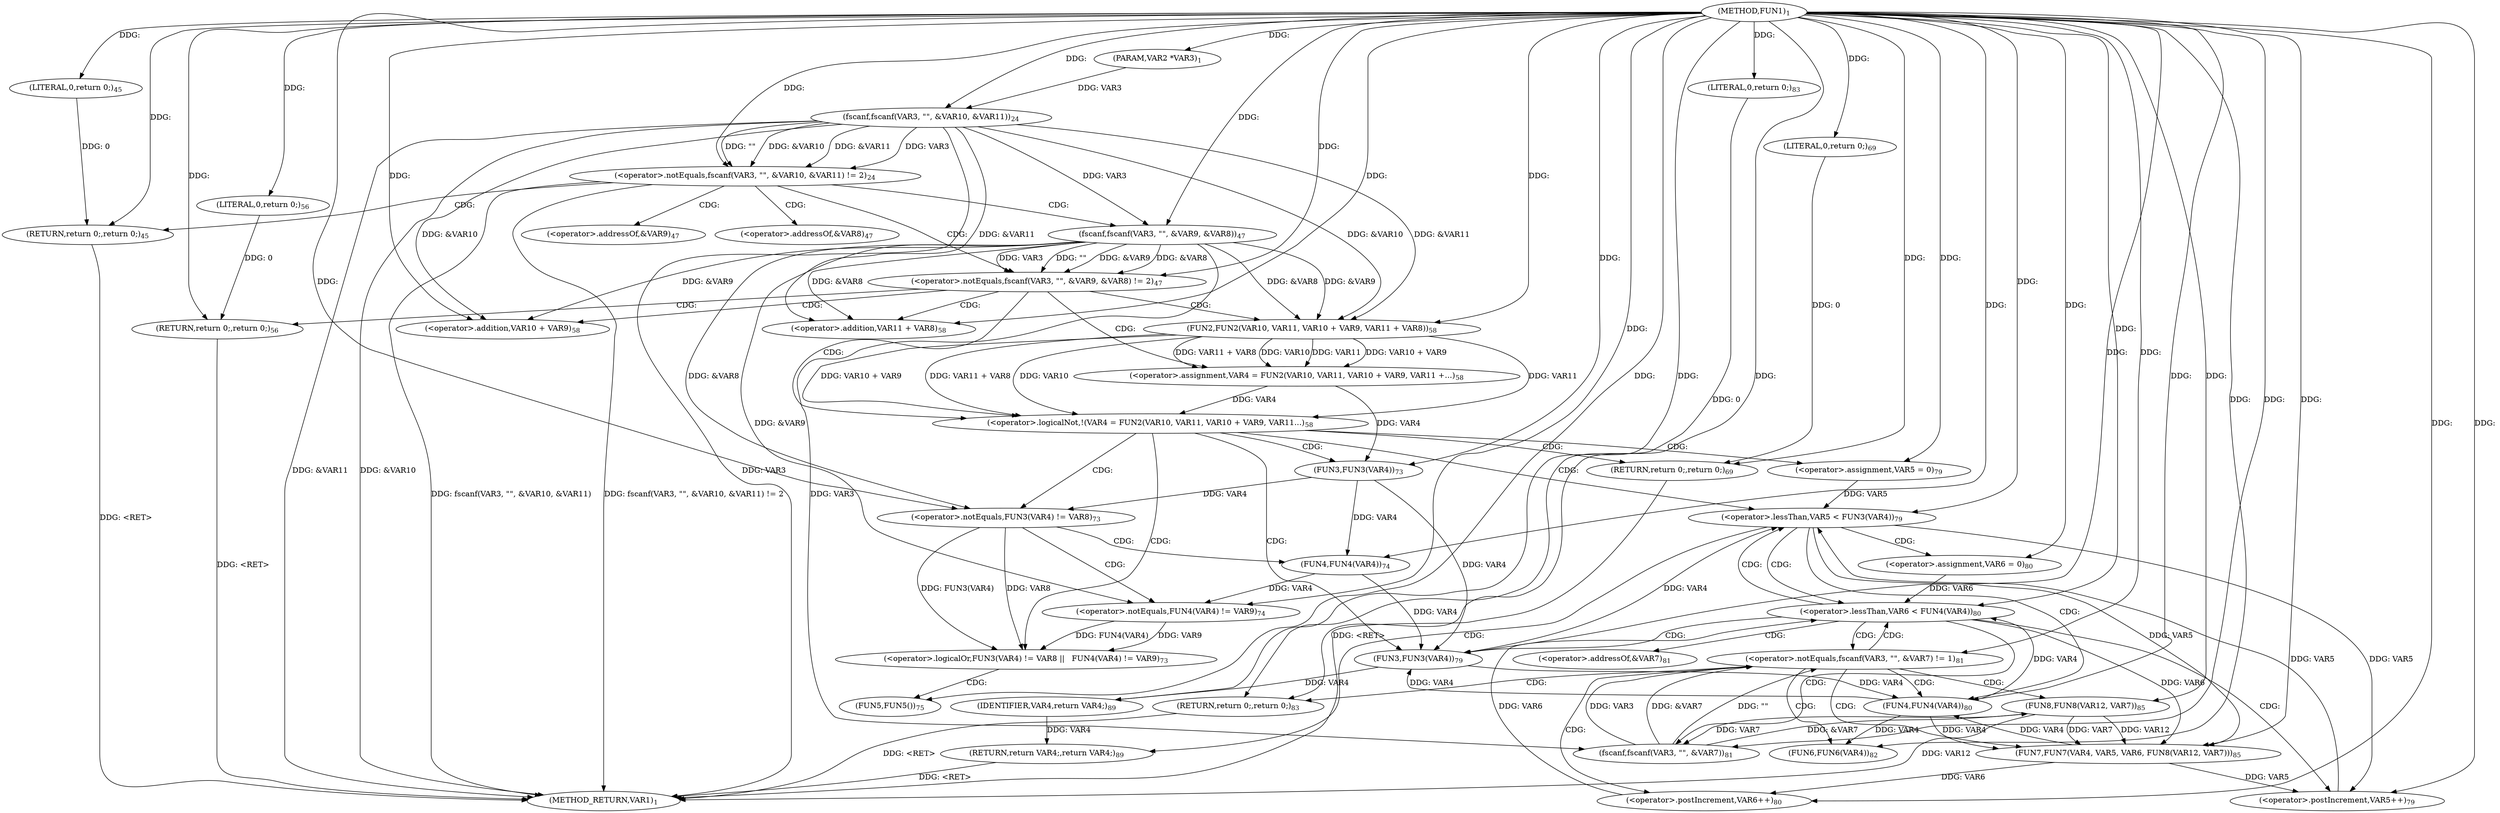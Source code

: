 digraph "FUN1" {  
"8" [label = <(METHOD,FUN1)<SUB>1</SUB>> ]
"119" [label = <(METHOD_RETURN,VAR1)<SUB>1</SUB>> ]
"9" [label = <(PARAM,VAR2 *VAR3)<SUB>1</SUB>> ]
"117" [label = <(RETURN,return VAR4;,return VAR4;)<SUB>89</SUB>> ]
"20" [label = <(&lt;operator&gt;.notEquals,fscanf(VAR3, &quot;&quot;, &amp;VAR10, &amp;VAR11) != 2)<SUB>24</SUB>> ]
"33" [label = <(&lt;operator&gt;.notEquals,fscanf(VAR3, &quot;&quot;, &amp;VAR9, &amp;VAR8) != 2)<SUB>47</SUB>> ]
"46" [label = <(&lt;operator&gt;.logicalNot,!(VAR4 = FUN2(VAR10, VAR11, VAR10 + VAR9, VAR11...)<SUB>58</SUB>> ]
"62" [label = <(&lt;operator&gt;.logicalOr,FUN3(VAR4) != VAR8 ||
 	  FUN4(VAR4) != VAR9)<SUB>73</SUB>> ]
"78" [label = <(&lt;operator&gt;.lessThan,VAR5 &lt; FUN3(VAR4))<SUB>79</SUB>> ]
"82" [label = <(&lt;operator&gt;.postIncrement,VAR5++)<SUB>79</SUB>> ]
"118" [label = <(IDENTIFIER,VAR4,return VAR4;)<SUB>89</SUB>> ]
"30" [label = <(RETURN,return 0;,return 0;)<SUB>45</SUB>> ]
"43" [label = <(RETURN,return 0;,return 0;)<SUB>56</SUB>> ]
"59" [label = <(RETURN,return 0;,return 0;)<SUB>69</SUB>> ]
"72" [label = <(FUN5,FUN5())<SUB>75</SUB>> ]
"75" [label = <(&lt;operator&gt;.assignment,VAR5 = 0)<SUB>79</SUB>> ]
"21" [label = <(fscanf,fscanf(VAR3, &quot;&quot;, &amp;VAR10, &amp;VAR11))<SUB>24</SUB>> ]
"31" [label = <(LITERAL,0,return 0;)<SUB>45</SUB>> ]
"34" [label = <(fscanf,fscanf(VAR3, &quot;&quot;, &amp;VAR9, &amp;VAR8))<SUB>47</SUB>> ]
"44" [label = <(LITERAL,0,return 0;)<SUB>56</SUB>> ]
"47" [label = <(&lt;operator&gt;.assignment,VAR4 = FUN2(VAR10, VAR11, VAR10 + VAR9, VAR11 +...)<SUB>58</SUB>> ]
"60" [label = <(LITERAL,0,return 0;)<SUB>69</SUB>> ]
"63" [label = <(&lt;operator&gt;.notEquals,FUN3(VAR4) != VAR8)<SUB>73</SUB>> ]
"67" [label = <(&lt;operator&gt;.notEquals,FUN4(VAR4) != VAR9)<SUB>74</SUB>> ]
"80" [label = <(FUN3,FUN3(VAR4))<SUB>79</SUB>> ]
"90" [label = <(&lt;operator&gt;.lessThan,VAR6 &lt; FUN4(VAR4))<SUB>80</SUB>> ]
"94" [label = <(&lt;operator&gt;.postIncrement,VAR6++)<SUB>80</SUB>> ]
"49" [label = <(FUN2,FUN2(VAR10, VAR11, VAR10 + VAR9, VAR11 + VAR8))<SUB>58</SUB>> ]
"64" [label = <(FUN3,FUN3(VAR4))<SUB>73</SUB>> ]
"68" [label = <(FUN4,FUN4(VAR4))<SUB>74</SUB>> ]
"87" [label = <(&lt;operator&gt;.assignment,VAR6 = 0)<SUB>80</SUB>> ]
"110" [label = <(FUN7,FUN7(VAR4, VAR5, VAR6, FUN8(VAR12, VAR7)))<SUB>85</SUB>> ]
"52" [label = <(&lt;operator&gt;.addition,VAR10 + VAR9)<SUB>58</SUB>> ]
"55" [label = <(&lt;operator&gt;.addition,VAR11 + VAR8)<SUB>58</SUB>> ]
"92" [label = <(FUN4,FUN4(VAR4))<SUB>80</SUB>> ]
"98" [label = <(&lt;operator&gt;.notEquals,fscanf(VAR3, &quot;&quot;, &amp;VAR7) != 1)<SUB>81</SUB>> ]
"106" [label = <(FUN6,FUN6(VAR4))<SUB>82</SUB>> ]
"108" [label = <(RETURN,return 0;,return 0;)<SUB>83</SUB>> ]
"114" [label = <(FUN8,FUN8(VAR12, VAR7))<SUB>85</SUB>> ]
"99" [label = <(fscanf,fscanf(VAR3, &quot;&quot;, &amp;VAR7))<SUB>81</SUB>> ]
"109" [label = <(LITERAL,0,return 0;)<SUB>83</SUB>> ]
"37" [label = <(&lt;operator&gt;.addressOf,&amp;VAR9)<SUB>47</SUB>> ]
"39" [label = <(&lt;operator&gt;.addressOf,&amp;VAR8)<SUB>47</SUB>> ]
"102" [label = <(&lt;operator&gt;.addressOf,&amp;VAR7)<SUB>81</SUB>> ]
  "117" -> "119"  [ label = "DDG: &lt;RET&gt;"] 
  "108" -> "119"  [ label = "DDG: &lt;RET&gt;"] 
  "59" -> "119"  [ label = "DDG: &lt;RET&gt;"] 
  "43" -> "119"  [ label = "DDG: &lt;RET&gt;"] 
  "30" -> "119"  [ label = "DDG: &lt;RET&gt;"] 
  "21" -> "119"  [ label = "DDG: VAR3"] 
  "21" -> "119"  [ label = "DDG: &amp;VAR10"] 
  "21" -> "119"  [ label = "DDG: &amp;VAR11"] 
  "20" -> "119"  [ label = "DDG: fscanf(VAR3, &quot;&quot;, &amp;VAR10, &amp;VAR11)"] 
  "20" -> "119"  [ label = "DDG: fscanf(VAR3, &quot;&quot;, &amp;VAR10, &amp;VAR11) != 2"] 
  "114" -> "119"  [ label = "DDG: VAR12"] 
  "8" -> "9"  [ label = "DDG: "] 
  "118" -> "117"  [ label = "DDG: VAR4"] 
  "80" -> "118"  [ label = "DDG: VAR4"] 
  "8" -> "118"  [ label = "DDG: "] 
  "21" -> "20"  [ label = "DDG: VAR3"] 
  "21" -> "20"  [ label = "DDG: &quot;&quot;"] 
  "21" -> "20"  [ label = "DDG: &amp;VAR10"] 
  "21" -> "20"  [ label = "DDG: &amp;VAR11"] 
  "8" -> "20"  [ label = "DDG: "] 
  "31" -> "30"  [ label = "DDG: 0"] 
  "8" -> "30"  [ label = "DDG: "] 
  "34" -> "33"  [ label = "DDG: VAR3"] 
  "34" -> "33"  [ label = "DDG: &quot;&quot;"] 
  "34" -> "33"  [ label = "DDG: &amp;VAR9"] 
  "34" -> "33"  [ label = "DDG: &amp;VAR8"] 
  "8" -> "33"  [ label = "DDG: "] 
  "44" -> "43"  [ label = "DDG: 0"] 
  "8" -> "43"  [ label = "DDG: "] 
  "47" -> "46"  [ label = "DDG: VAR4"] 
  "49" -> "46"  [ label = "DDG: VAR10"] 
  "49" -> "46"  [ label = "DDG: VAR11"] 
  "49" -> "46"  [ label = "DDG: VAR10 + VAR9"] 
  "49" -> "46"  [ label = "DDG: VAR11 + VAR8"] 
  "60" -> "59"  [ label = "DDG: 0"] 
  "8" -> "59"  [ label = "DDG: "] 
  "63" -> "62"  [ label = "DDG: FUN3(VAR4)"] 
  "63" -> "62"  [ label = "DDG: VAR8"] 
  "67" -> "62"  [ label = "DDG: FUN4(VAR4)"] 
  "67" -> "62"  [ label = "DDG: VAR9"] 
  "8" -> "72"  [ label = "DDG: "] 
  "8" -> "75"  [ label = "DDG: "] 
  "75" -> "78"  [ label = "DDG: VAR5"] 
  "82" -> "78"  [ label = "DDG: VAR5"] 
  "8" -> "78"  [ label = "DDG: "] 
  "80" -> "78"  [ label = "DDG: VAR4"] 
  "78" -> "82"  [ label = "DDG: VAR5"] 
  "110" -> "82"  [ label = "DDG: VAR5"] 
  "8" -> "82"  [ label = "DDG: "] 
  "9" -> "21"  [ label = "DDG: VAR3"] 
  "8" -> "21"  [ label = "DDG: "] 
  "8" -> "31"  [ label = "DDG: "] 
  "21" -> "34"  [ label = "DDG: VAR3"] 
  "8" -> "34"  [ label = "DDG: "] 
  "8" -> "44"  [ label = "DDG: "] 
  "49" -> "47"  [ label = "DDG: VAR10"] 
  "49" -> "47"  [ label = "DDG: VAR11"] 
  "49" -> "47"  [ label = "DDG: VAR10 + VAR9"] 
  "49" -> "47"  [ label = "DDG: VAR11 + VAR8"] 
  "8" -> "60"  [ label = "DDG: "] 
  "64" -> "63"  [ label = "DDG: VAR4"] 
  "34" -> "63"  [ label = "DDG: &amp;VAR8"] 
  "8" -> "63"  [ label = "DDG: "] 
  "68" -> "67"  [ label = "DDG: VAR4"] 
  "34" -> "67"  [ label = "DDG: &amp;VAR9"] 
  "8" -> "67"  [ label = "DDG: "] 
  "64" -> "80"  [ label = "DDG: VAR4"] 
  "68" -> "80"  [ label = "DDG: VAR4"] 
  "92" -> "80"  [ label = "DDG: VAR4"] 
  "8" -> "80"  [ label = "DDG: "] 
  "21" -> "49"  [ label = "DDG: &amp;VAR10"] 
  "8" -> "49"  [ label = "DDG: "] 
  "21" -> "49"  [ label = "DDG: &amp;VAR11"] 
  "34" -> "49"  [ label = "DDG: &amp;VAR9"] 
  "34" -> "49"  [ label = "DDG: &amp;VAR8"] 
  "47" -> "64"  [ label = "DDG: VAR4"] 
  "8" -> "64"  [ label = "DDG: "] 
  "64" -> "68"  [ label = "DDG: VAR4"] 
  "8" -> "68"  [ label = "DDG: "] 
  "8" -> "87"  [ label = "DDG: "] 
  "87" -> "90"  [ label = "DDG: VAR6"] 
  "94" -> "90"  [ label = "DDG: VAR6"] 
  "8" -> "90"  [ label = "DDG: "] 
  "92" -> "90"  [ label = "DDG: VAR4"] 
  "110" -> "94"  [ label = "DDG: VAR6"] 
  "8" -> "94"  [ label = "DDG: "] 
  "21" -> "52"  [ label = "DDG: &amp;VAR10"] 
  "8" -> "52"  [ label = "DDG: "] 
  "34" -> "52"  [ label = "DDG: &amp;VAR9"] 
  "21" -> "55"  [ label = "DDG: &amp;VAR11"] 
  "8" -> "55"  [ label = "DDG: "] 
  "34" -> "55"  [ label = "DDG: &amp;VAR8"] 
  "80" -> "92"  [ label = "DDG: VAR4"] 
  "110" -> "92"  [ label = "DDG: VAR4"] 
  "8" -> "92"  [ label = "DDG: "] 
  "92" -> "110"  [ label = "DDG: VAR4"] 
  "8" -> "110"  [ label = "DDG: "] 
  "78" -> "110"  [ label = "DDG: VAR5"] 
  "90" -> "110"  [ label = "DDG: VAR6"] 
  "114" -> "110"  [ label = "DDG: VAR12"] 
  "114" -> "110"  [ label = "DDG: VAR7"] 
  "99" -> "98"  [ label = "DDG: VAR3"] 
  "99" -> "98"  [ label = "DDG: &quot;&quot;"] 
  "99" -> "98"  [ label = "DDG: &amp;VAR7"] 
  "8" -> "98"  [ label = "DDG: "] 
  "109" -> "108"  [ label = "DDG: 0"] 
  "8" -> "108"  [ label = "DDG: "] 
  "8" -> "114"  [ label = "DDG: "] 
  "99" -> "114"  [ label = "DDG: &amp;VAR7"] 
  "34" -> "99"  [ label = "DDG: VAR3"] 
  "8" -> "99"  [ label = "DDG: "] 
  "114" -> "99"  [ label = "DDG: VAR7"] 
  "92" -> "106"  [ label = "DDG: VAR4"] 
  "8" -> "106"  [ label = "DDG: "] 
  "8" -> "109"  [ label = "DDG: "] 
  "20" -> "30"  [ label = "CDG: "] 
  "20" -> "34"  [ label = "CDG: "] 
  "20" -> "37"  [ label = "CDG: "] 
  "20" -> "33"  [ label = "CDG: "] 
  "20" -> "39"  [ label = "CDG: "] 
  "33" -> "47"  [ label = "CDG: "] 
  "33" -> "49"  [ label = "CDG: "] 
  "33" -> "52"  [ label = "CDG: "] 
  "33" -> "46"  [ label = "CDG: "] 
  "33" -> "43"  [ label = "CDG: "] 
  "33" -> "55"  [ label = "CDG: "] 
  "46" -> "64"  [ label = "CDG: "] 
  "46" -> "75"  [ label = "CDG: "] 
  "46" -> "59"  [ label = "CDG: "] 
  "46" -> "80"  [ label = "CDG: "] 
  "46" -> "63"  [ label = "CDG: "] 
  "46" -> "78"  [ label = "CDG: "] 
  "46" -> "62"  [ label = "CDG: "] 
  "62" -> "72"  [ label = "CDG: "] 
  "78" -> "92"  [ label = "CDG: "] 
  "78" -> "87"  [ label = "CDG: "] 
  "78" -> "90"  [ label = "CDG: "] 
  "78" -> "117"  [ label = "CDG: "] 
  "63" -> "68"  [ label = "CDG: "] 
  "63" -> "67"  [ label = "CDG: "] 
  "90" -> "98"  [ label = "CDG: "] 
  "90" -> "99"  [ label = "CDG: "] 
  "90" -> "102"  [ label = "CDG: "] 
  "90" -> "82"  [ label = "CDG: "] 
  "90" -> "80"  [ label = "CDG: "] 
  "90" -> "78"  [ label = "CDG: "] 
  "98" -> "94"  [ label = "CDG: "] 
  "98" -> "114"  [ label = "CDG: "] 
  "98" -> "92"  [ label = "CDG: "] 
  "98" -> "106"  [ label = "CDG: "] 
  "98" -> "90"  [ label = "CDG: "] 
  "98" -> "110"  [ label = "CDG: "] 
  "98" -> "108"  [ label = "CDG: "] 
}
